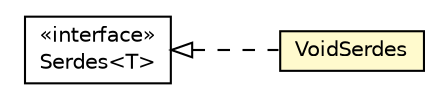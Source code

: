 #!/usr/local/bin/dot
#
# Class diagram 
# Generated by UMLGraph version R5_6-24-gf6e263 (http://www.umlgraph.org/)
#

digraph G {
	edge [fontname="Helvetica",fontsize=10,labelfontname="Helvetica",labelfontsize=10];
	node [fontname="Helvetica",fontsize=10,shape=plaintext];
	nodesep=0.25;
	ranksep=0.5;
	rankdir=LR;
	// org.turbogwt.core.http.client.serialization.VoidSerdes
	c5771 [label=<<table title="org.turbogwt.core.http.client.serialization.VoidSerdes" border="0" cellborder="1" cellspacing="0" cellpadding="2" port="p" bgcolor="lemonChiffon" href="./VoidSerdes.html">
		<tr><td><table border="0" cellspacing="0" cellpadding="1">
<tr><td align="center" balign="center"> VoidSerdes </td></tr>
		</table></td></tr>
		</table>>, URL="./VoidSerdes.html", fontname="Helvetica", fontcolor="black", fontsize=10.0];
	// org.turbogwt.core.http.client.serialization.Serdes<T>
	c5781 [label=<<table title="org.turbogwt.core.http.client.serialization.Serdes" border="0" cellborder="1" cellspacing="0" cellpadding="2" port="p" href="./Serdes.html">
		<tr><td><table border="0" cellspacing="0" cellpadding="1">
<tr><td align="center" balign="center"> &#171;interface&#187; </td></tr>
<tr><td align="center" balign="center"> Serdes&lt;T&gt; </td></tr>
		</table></td></tr>
		</table>>, URL="./Serdes.html", fontname="Helvetica", fontcolor="black", fontsize=10.0];
	//org.turbogwt.core.http.client.serialization.VoidSerdes implements org.turbogwt.core.http.client.serialization.Serdes<T>
	c5781:p -> c5771:p [dir=back,arrowtail=empty,style=dashed];
}

